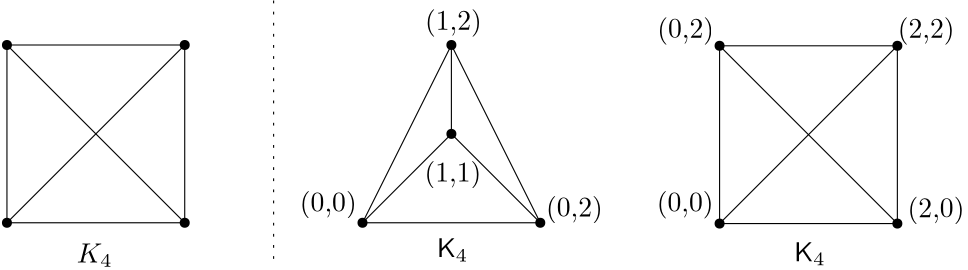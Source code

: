 <?xml version="1.0"?>
<!DOCTYPE ipe SYSTEM "ipe.dtd">
<ipe version="70206" creator="Ipe 7.2.7">
<info created="D:20190406141733" modified="D:20190406142109"/>
<ipestyle name="basic">
<symbol name="arrow/arc(spx)">
<path stroke="sym-stroke" fill="sym-stroke" pen="sym-pen">
0 0 m
-1 0.333 l
-1 -0.333 l
h
</path>
</symbol>
<symbol name="arrow/farc(spx)">
<path stroke="sym-stroke" fill="white" pen="sym-pen">
0 0 m
-1 0.333 l
-1 -0.333 l
h
</path>
</symbol>
<symbol name="arrow/ptarc(spx)">
<path stroke="sym-stroke" fill="sym-stroke" pen="sym-pen">
0 0 m
-1 0.333 l
-0.8 0 l
-1 -0.333 l
h
</path>
</symbol>
<symbol name="arrow/fptarc(spx)">
<path stroke="sym-stroke" fill="white" pen="sym-pen">
0 0 m
-1 0.333 l
-0.8 0 l
-1 -0.333 l
h
</path>
</symbol>
<symbol name="mark/circle(sx)" transformations="translations">
<path fill="sym-stroke">
0.6 0 0 0.6 0 0 e
0.4 0 0 0.4 0 0 e
</path>
</symbol>
<symbol name="mark/disk(sx)" transformations="translations">
<path fill="sym-stroke">
0.6 0 0 0.6 0 0 e
</path>
</symbol>
<symbol name="mark/fdisk(sfx)" transformations="translations">
<group>
<path fill="sym-fill">
0.5 0 0 0.5 0 0 e
</path>
<path fill="sym-stroke" fillrule="eofill">
0.6 0 0 0.6 0 0 e
0.4 0 0 0.4 0 0 e
</path>
</group>
</symbol>
<symbol name="mark/box(sx)" transformations="translations">
<path fill="sym-stroke" fillrule="eofill">
-0.6 -0.6 m
0.6 -0.6 l
0.6 0.6 l
-0.6 0.6 l
h
-0.4 -0.4 m
0.4 -0.4 l
0.4 0.4 l
-0.4 0.4 l
h
</path>
</symbol>
<symbol name="mark/square(sx)" transformations="translations">
<path fill="sym-stroke">
-0.6 -0.6 m
0.6 -0.6 l
0.6 0.6 l
-0.6 0.6 l
h
</path>
</symbol>
<symbol name="mark/fsquare(sfx)" transformations="translations">
<group>
<path fill="sym-fill">
-0.5 -0.5 m
0.5 -0.5 l
0.5 0.5 l
-0.5 0.5 l
h
</path>
<path fill="sym-stroke" fillrule="eofill">
-0.6 -0.6 m
0.6 -0.6 l
0.6 0.6 l
-0.6 0.6 l
h
-0.4 -0.4 m
0.4 -0.4 l
0.4 0.4 l
-0.4 0.4 l
h
</path>
</group>
</symbol>
<symbol name="mark/cross(sx)" transformations="translations">
<group>
<path fill="sym-stroke">
-0.43 -0.57 m
0.57 0.43 l
0.43 0.57 l
-0.57 -0.43 l
h
</path>
<path fill="sym-stroke">
-0.43 0.57 m
0.57 -0.43 l
0.43 -0.57 l
-0.57 0.43 l
h
</path>
</group>
</symbol>
<symbol name="arrow/fnormal(spx)">
<path stroke="sym-stroke" fill="white" pen="sym-pen">
0 0 m
-1 0.333 l
-1 -0.333 l
h
</path>
</symbol>
<symbol name="arrow/pointed(spx)">
<path stroke="sym-stroke" fill="sym-stroke" pen="sym-pen">
0 0 m
-1 0.333 l
-0.8 0 l
-1 -0.333 l
h
</path>
</symbol>
<symbol name="arrow/fpointed(spx)">
<path stroke="sym-stroke" fill="white" pen="sym-pen">
0 0 m
-1 0.333 l
-0.8 0 l
-1 -0.333 l
h
</path>
</symbol>
<symbol name="arrow/linear(spx)">
<path stroke="sym-stroke" pen="sym-pen">
-1 0.333 m
0 0 l
-1 -0.333 l
</path>
</symbol>
<symbol name="arrow/fdouble(spx)">
<path stroke="sym-stroke" fill="white" pen="sym-pen">
0 0 m
-1 0.333 l
-1 -0.333 l
h
-1 0 m
-2 0.333 l
-2 -0.333 l
h
</path>
</symbol>
<symbol name="arrow/double(spx)">
<path stroke="sym-stroke" fill="sym-stroke" pen="sym-pen">
0 0 m
-1 0.333 l
-1 -0.333 l
h
-1 0 m
-2 0.333 l
-2 -0.333 l
h
</path>
</symbol>
<pen name="heavier" value="0.8"/>
<pen name="fat" value="1.2"/>
<pen name="ultrafat" value="2"/>
<symbolsize name="large" value="5"/>
<symbolsize name="small" value="2"/>
<symbolsize name="tiny" value="1.1"/>
<arrowsize name="large" value="10"/>
<arrowsize name="small" value="5"/>
<arrowsize name="tiny" value="3"/>
<color name="red" value="1 0 0"/>
<color name="green" value="0 1 0"/>
<color name="blue" value="0 0 1"/>
<color name="yellow" value="1 1 0"/>
<color name="orange" value="1 0.647 0"/>
<color name="gold" value="1 0.843 0"/>
<color name="purple" value="0.627 0.125 0.941"/>
<color name="gray" value="0.745"/>
<color name="brown" value="0.647 0.165 0.165"/>
<color name="navy" value="0 0 0.502"/>
<color name="pink" value="1 0.753 0.796"/>
<color name="seagreen" value="0.18 0.545 0.341"/>
<color name="turquoise" value="0.251 0.878 0.816"/>
<color name="violet" value="0.933 0.51 0.933"/>
<color name="darkblue" value="0 0 0.545"/>
<color name="darkcyan" value="0 0.545 0.545"/>
<color name="darkgray" value="0.663"/>
<color name="darkgreen" value="0 0.392 0"/>
<color name="darkmagenta" value="0.545 0 0.545"/>
<color name="darkorange" value="1 0.549 0"/>
<color name="darkred" value="0.545 0 0"/>
<color name="lightblue" value="0.678 0.847 0.902"/>
<color name="lightcyan" value="0.878 1 1"/>
<color name="lightgray" value="0.827"/>
<color name="lightgreen" value="0.565 0.933 0.565"/>
<color name="lightyellow" value="1 1 0.878"/>
<dashstyle name="dashed" value="[4] 0"/>
<dashstyle name="dotted" value="[1 3] 0"/>
<dashstyle name="dash dotted" value="[4 2 1 2] 0"/>
<dashstyle name="dash dot dotted" value="[4 2 1 2 1 2] 0"/>
<textsize name="large" value="\large"/>
<textsize name="Large" value="\Large"/>
<textsize name="LARGE" value="\LARGE"/>
<textsize name="huge" value="\huge"/>
<textsize name="Huge" value="\Huge"/>
<textsize name="small" value="\small"/>
<textsize name="footnote" value="\footnotesize"/>
<textsize name="tiny" value="\tiny"/>
<textstyle name="center" begin="\begin{center}" end="\end{center}"/>
<textstyle name="itemize" begin="\begin{itemize}" end="\end{itemize}"/>
<textstyle name="item" begin="\begin{itemize}\item{}" end="\end{itemize}"/>
<gridsize name="4 pts" value="4"/>
<gridsize name="8 pts (~3 mm)" value="8"/>
<gridsize name="16 pts (~6 mm)" value="16"/>
<gridsize name="32 pts (~12 mm)" value="32"/>
<gridsize name="10 pts (~3.5 mm)" value="10"/>
<gridsize name="20 pts (~7 mm)" value="20"/>
<gridsize name="14 pts (~5 mm)" value="14"/>
<gridsize name="28 pts (~10 mm)" value="28"/>
<gridsize name="56 pts (~20 mm)" value="56"/>
<anglesize name="90 deg" value="90"/>
<anglesize name="60 deg" value="60"/>
<anglesize name="45 deg" value="45"/>
<anglesize name="30 deg" value="30"/>
<anglesize name="22.5 deg" value="22.5"/>
<opacity name="10%" value="0.1"/>
<opacity name="30%" value="0.3"/>
<opacity name="50%" value="0.5"/>
<opacity name="75%" value="0.75"/>
<tiling name="falling" angle="-60" step="4" width="1"/>
<tiling name="rising" angle="30" step="4" width="1"/>
</ipestyle>
<page>
<layer name="alpha"/>
<view layers="alpha" active="alpha"/>
<use layer="alpha" name="mark/disk(sx)" pos="64 448" size="normal" stroke="black"/>
<use name="mark/disk(sx)" pos="64 384" size="normal" stroke="black"/>
<use name="mark/disk(sx)" pos="128 384" size="normal" stroke="black"/>
<use name="mark/disk(sx)" pos="128 448" size="normal" stroke="black"/>
<use name="mark/disk(sx)" pos="192 384" size="normal" stroke="black"/>
<use name="mark/disk(sx)" pos="256 384" size="normal" stroke="black"/>
<use name="mark/disk(sx)" pos="224 448" size="normal" stroke="black"/>
<use name="mark/disk(sx)" pos="224 416" size="normal" stroke="black"/>
<path stroke="black">
64 448 m
128 448 l
</path>
<path stroke="black">
128 384 m
64 448 l
</path>
<path stroke="black">
64 448 m
64 384 l
</path>
<path stroke="black">
64 384 m
128 448 l
</path>
<path stroke="black">
128 448 m
128 384 l
</path>
<path stroke="black">
128 384 m
64 384 l
</path>
<path stroke="black">
192 384 m
224 448 l
</path>
<path stroke="black">
224 448 m
224 416 l
</path>
<path stroke="black">
224 448 m
256 384 l
</path>
<path stroke="black">
224 416 m
192 384 l
</path>
<path stroke="black">
224 416 m
256 384 l
</path>
<path stroke="black">
192 384 m
256 384 l
</path>
<text matrix="1 0 0 1 0 -6.4639" transformations="translations" pos="89.1448 376.122" stroke="black" type="label" width="12.931" height="6.812" depth="1.49" valign="baseline" style="math">K_4</text>
<text matrix="1 0 0 1 -2.42396 -2.69329" transformations="translations" pos="221.116 374.237" stroke="black" type="label" width="11.388" height="6.923" depth="1.49" valign="baseline" style="math">\mathsf{K}_4</text>
<use matrix="1 0 0 1 256.549 -0.286553" name="mark/disk(sx)" pos="64 448" size="normal" stroke="black"/>
<use matrix="1 0 0 1 256.549 -0.286553" name="mark/disk(sx)" pos="64 384" size="normal" stroke="black"/>
<use matrix="1 0 0 1 256.549 -0.286553" name="mark/disk(sx)" pos="128 384" size="normal" stroke="black"/>
<use matrix="1 0 0 1 256.549 -0.286553" name="mark/disk(sx)" pos="128 448" size="normal" stroke="black"/>
<path matrix="1 0 0 1 256.549 -0.286553" stroke="black">
64 448 m
128 448 l
</path>
<path matrix="1 0 0 1 256.549 -0.286553" stroke="black">
128 384 m
64 448 l
</path>
<path matrix="1 0 0 1 256.549 -0.286553" stroke="black">
64 448 m
64 384 l
</path>
<path matrix="1 0 0 1 256.549 -0.286553" stroke="black">
64 384 m
128 448 l
</path>
<path matrix="1 0 0 1 256.549 -0.286553" stroke="black">
128 448 m
128 384 l
</path>
<path matrix="1 0 0 1 256.549 -0.286553" stroke="black">
128 384 m
64 384 l
</path>
<text matrix="1 0 0 1 126.194 -4.05774" transformations="translations" pos="221.116 374.237" stroke="black" type="label" width="11.388" height="6.923" depth="1.49" valign="baseline" style="math">\mathsf{K}_4</text>
<text matrix="1 0 0 1 -11.0055 -0.159366" transformations="translations" pos="180.447 388.242" stroke="black" type="label" width="20.479" height="7.473" depth="2.49" valign="baseline">(0,0)</text>
<text matrix="1 0 0 1 -2.14348 12.3286" transformations="translations" pos="260.169 373.967" stroke="black" type="label" width="20.479" height="7.473" depth="2.49" valign="baseline">(0,2)</text>
<text matrix="1 0 0 1 -2.03033 -4.80649" transformations="translations" pos="216.538 458.267" stroke="black" type="label" width="20.479" height="7.473" depth="2.49" valign="baseline">(1,2)</text>
<text matrix="1 0 0 1 -2.22157 -21.1192" transformations="translations" pos="216.538 420.023" stroke="black" type="label" width="20.479" height="7.473" depth="2.49" valign="baseline">(1,1)</text>
<text matrix="1 0 0 1 -4.97223 1.86459" transformations="translations" pos="302.871 386.158" stroke="black" type="label" width="20.479" height="7.473" depth="2.49" valign="baseline">(0,0)</text>
<text matrix="1 0 0 1 -3.10764 -1.03588" transformations="translations" pos="391.335 386.987" stroke="black" type="label" width="20.479" height="7.473" depth="2.49" valign="baseline">(2,0)</text>
<text matrix="1 0 0 1 -12.2234 -0.414352" transformations="translations" pos="396.929 451.005" stroke="black" type="label" width="20.479" height="7.473" depth="2.49" valign="baseline">(2,2)</text>
<text matrix="1 0 0 1 -7.04399 -0.207176" transformations="translations" pos="305.15 450.797" stroke="black" type="label" width="20.479" height="7.473" depth="2.49" valign="baseline">(0,2)</text>
<path matrix="1 0 0 1 0 16" stroke="black" dash="dotted">
160 448 m
160 352 l
160 352 l
</path>
</page>
</ipe>
